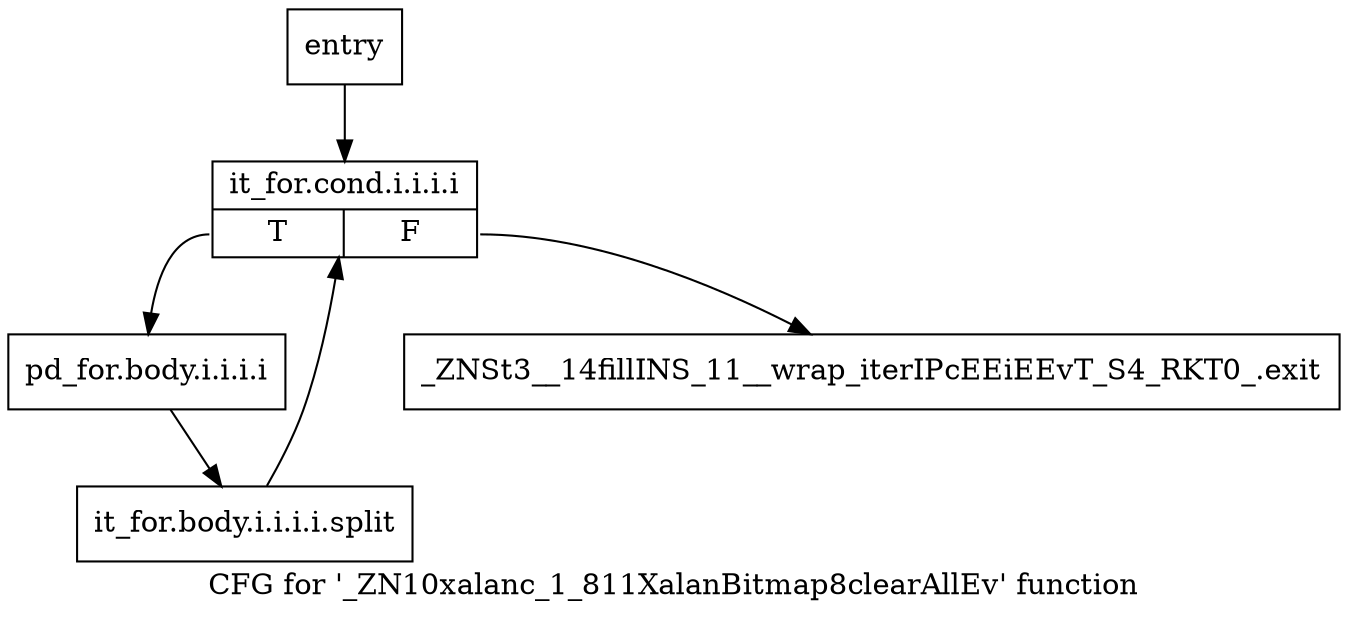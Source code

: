 digraph "CFG for '_ZN10xalanc_1_811XalanBitmap8clearAllEv' function" {
	label="CFG for '_ZN10xalanc_1_811XalanBitmap8clearAllEv' function";

	Node0x5e2e4c0 [shape=record,label="{entry}"];
	Node0x5e2e4c0 -> Node0x5e2e510;
	Node0x5e2e510 [shape=record,label="{it_for.cond.i.i.i.i|{<s0>T|<s1>F}}"];
	Node0x5e2e510:s0 -> Node0x5e2e560;
	Node0x5e2e510:s1 -> Node0x5e2e5b0;
	Node0x5e2e560 [shape=record,label="{pd_for.body.i.i.i.i}"];
	Node0x5e2e560 -> Node0xb7b4230;
	Node0xb7b4230 [shape=record,label="{it_for.body.i.i.i.i.split}"];
	Node0xb7b4230 -> Node0x5e2e510;
	Node0x5e2e5b0 [shape=record,label="{_ZNSt3__14fillINS_11__wrap_iterIPcEEiEEvT_S4_RKT0_.exit}"];
}
